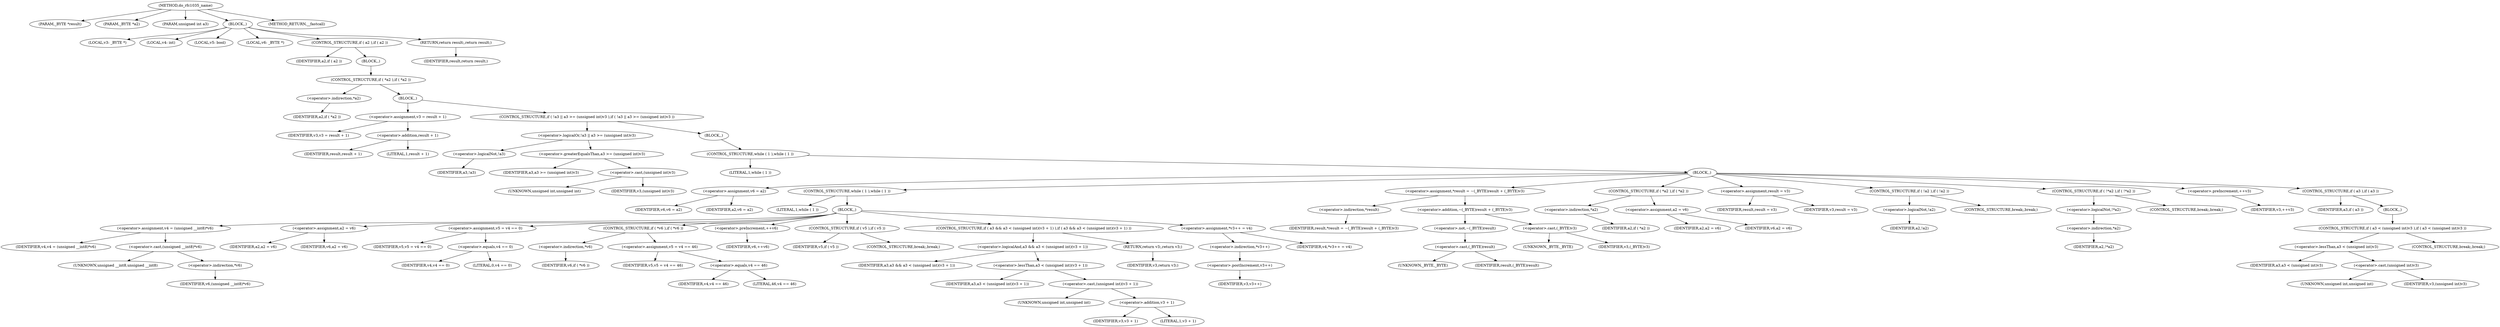 digraph do_rfc1035_name {  
"1000105" [label = "(METHOD,do_rfc1035_name)" ]
"1000106" [label = "(PARAM,_BYTE *result)" ]
"1000107" [label = "(PARAM,_BYTE *a2)" ]
"1000108" [label = "(PARAM,unsigned int a3)" ]
"1000109" [label = "(BLOCK,,)" ]
"1000110" [label = "(LOCAL,v3: _BYTE *)" ]
"1000111" [label = "(LOCAL,v4: int)" ]
"1000112" [label = "(LOCAL,v5: bool)" ]
"1000113" [label = "(LOCAL,v6: _BYTE *)" ]
"1000114" [label = "(CONTROL_STRUCTURE,if ( a2 ),if ( a2 ))" ]
"1000115" [label = "(IDENTIFIER,a2,if ( a2 ))" ]
"1000116" [label = "(BLOCK,,)" ]
"1000117" [label = "(CONTROL_STRUCTURE,if ( *a2 ),if ( *a2 ))" ]
"1000118" [label = "(<operator>.indirection,*a2)" ]
"1000119" [label = "(IDENTIFIER,a2,if ( *a2 ))" ]
"1000120" [label = "(BLOCK,,)" ]
"1000121" [label = "(<operator>.assignment,v3 = result + 1)" ]
"1000122" [label = "(IDENTIFIER,v3,v3 = result + 1)" ]
"1000123" [label = "(<operator>.addition,result + 1)" ]
"1000124" [label = "(IDENTIFIER,result,result + 1)" ]
"1000125" [label = "(LITERAL,1,result + 1)" ]
"1000126" [label = "(CONTROL_STRUCTURE,if ( !a3 || a3 >= (unsigned int)v3 ),if ( !a3 || a3 >= (unsigned int)v3 ))" ]
"1000127" [label = "(<operator>.logicalOr,!a3 || a3 >= (unsigned int)v3)" ]
"1000128" [label = "(<operator>.logicalNot,!a3)" ]
"1000129" [label = "(IDENTIFIER,a3,!a3)" ]
"1000130" [label = "(<operator>.greaterEqualsThan,a3 >= (unsigned int)v3)" ]
"1000131" [label = "(IDENTIFIER,a3,a3 >= (unsigned int)v3)" ]
"1000132" [label = "(<operator>.cast,(unsigned int)v3)" ]
"1000133" [label = "(UNKNOWN,unsigned int,unsigned int)" ]
"1000134" [label = "(IDENTIFIER,v3,(unsigned int)v3)" ]
"1000135" [label = "(BLOCK,,)" ]
"1000136" [label = "(CONTROL_STRUCTURE,while ( 1 ),while ( 1 ))" ]
"1000137" [label = "(LITERAL,1,while ( 1 ))" ]
"1000138" [label = "(BLOCK,,)" ]
"1000139" [label = "(<operator>.assignment,v6 = a2)" ]
"1000140" [label = "(IDENTIFIER,v6,v6 = a2)" ]
"1000141" [label = "(IDENTIFIER,a2,v6 = a2)" ]
"1000142" [label = "(CONTROL_STRUCTURE,while ( 1 ),while ( 1 ))" ]
"1000143" [label = "(LITERAL,1,while ( 1 ))" ]
"1000144" [label = "(BLOCK,,)" ]
"1000145" [label = "(<operator>.assignment,v4 = (unsigned __int8)*v6)" ]
"1000146" [label = "(IDENTIFIER,v4,v4 = (unsigned __int8)*v6)" ]
"1000147" [label = "(<operator>.cast,(unsigned __int8)*v6)" ]
"1000148" [label = "(UNKNOWN,unsigned __int8,unsigned __int8)" ]
"1000149" [label = "(<operator>.indirection,*v6)" ]
"1000150" [label = "(IDENTIFIER,v6,(unsigned __int8)*v6)" ]
"1000151" [label = "(<operator>.assignment,a2 = v6)" ]
"1000152" [label = "(IDENTIFIER,a2,a2 = v6)" ]
"1000153" [label = "(IDENTIFIER,v6,a2 = v6)" ]
"1000154" [label = "(<operator>.assignment,v5 = v4 == 0)" ]
"1000155" [label = "(IDENTIFIER,v5,v5 = v4 == 0)" ]
"1000156" [label = "(<operator>.equals,v4 == 0)" ]
"1000157" [label = "(IDENTIFIER,v4,v4 == 0)" ]
"1000158" [label = "(LITERAL,0,v4 == 0)" ]
"1000159" [label = "(CONTROL_STRUCTURE,if ( *v6 ),if ( *v6 ))" ]
"1000160" [label = "(<operator>.indirection,*v6)" ]
"1000161" [label = "(IDENTIFIER,v6,if ( *v6 ))" ]
"1000162" [label = "(<operator>.assignment,v5 = v4 == 46)" ]
"1000163" [label = "(IDENTIFIER,v5,v5 = v4 == 46)" ]
"1000164" [label = "(<operator>.equals,v4 == 46)" ]
"1000165" [label = "(IDENTIFIER,v4,v4 == 46)" ]
"1000166" [label = "(LITERAL,46,v4 == 46)" ]
"1000167" [label = "(<operator>.preIncrement,++v6)" ]
"1000168" [label = "(IDENTIFIER,v6,++v6)" ]
"1000169" [label = "(CONTROL_STRUCTURE,if ( v5 ),if ( v5 ))" ]
"1000170" [label = "(IDENTIFIER,v5,if ( v5 ))" ]
"1000171" [label = "(CONTROL_STRUCTURE,break;,break;)" ]
"1000172" [label = "(CONTROL_STRUCTURE,if ( a3 && a3 < (unsigned int)(v3 + 1) ),if ( a3 && a3 < (unsigned int)(v3 + 1) ))" ]
"1000173" [label = "(<operator>.logicalAnd,a3 && a3 < (unsigned int)(v3 + 1))" ]
"1000174" [label = "(IDENTIFIER,a3,a3 && a3 < (unsigned int)(v3 + 1))" ]
"1000175" [label = "(<operator>.lessThan,a3 < (unsigned int)(v3 + 1))" ]
"1000176" [label = "(IDENTIFIER,a3,a3 < (unsigned int)(v3 + 1))" ]
"1000177" [label = "(<operator>.cast,(unsigned int)(v3 + 1))" ]
"1000178" [label = "(UNKNOWN,unsigned int,unsigned int)" ]
"1000179" [label = "(<operator>.addition,v3 + 1)" ]
"1000180" [label = "(IDENTIFIER,v3,v3 + 1)" ]
"1000181" [label = "(LITERAL,1,v3 + 1)" ]
"1000182" [label = "(RETURN,return v3;,return v3;)" ]
"1000183" [label = "(IDENTIFIER,v3,return v3;)" ]
"1000184" [label = "(<operator>.assignment,*v3++ = v4)" ]
"1000185" [label = "(<operator>.indirection,*v3++)" ]
"1000186" [label = "(<operator>.postIncrement,v3++)" ]
"1000187" [label = "(IDENTIFIER,v3,v3++)" ]
"1000188" [label = "(IDENTIFIER,v4,*v3++ = v4)" ]
"1000189" [label = "(<operator>.assignment,*result = ~(_BYTE)result + (_BYTE)v3)" ]
"1000190" [label = "(<operator>.indirection,*result)" ]
"1000191" [label = "(IDENTIFIER,result,*result = ~(_BYTE)result + (_BYTE)v3)" ]
"1000192" [label = "(<operator>.addition,~(_BYTE)result + (_BYTE)v3)" ]
"1000193" [label = "(<operator>.not,~(_BYTE)result)" ]
"1000194" [label = "(<operator>.cast,(_BYTE)result)" ]
"1000195" [label = "(UNKNOWN,_BYTE,_BYTE)" ]
"1000196" [label = "(IDENTIFIER,result,(_BYTE)result)" ]
"1000197" [label = "(<operator>.cast,(_BYTE)v3)" ]
"1000198" [label = "(UNKNOWN,_BYTE,_BYTE)" ]
"1000199" [label = "(IDENTIFIER,v3,(_BYTE)v3)" ]
"1000200" [label = "(CONTROL_STRUCTURE,if ( *a2 ),if ( *a2 ))" ]
"1000201" [label = "(<operator>.indirection,*a2)" ]
"1000202" [label = "(IDENTIFIER,a2,if ( *a2 ))" ]
"1000203" [label = "(<operator>.assignment,a2 = v6)" ]
"1000204" [label = "(IDENTIFIER,a2,a2 = v6)" ]
"1000205" [label = "(IDENTIFIER,v6,a2 = v6)" ]
"1000206" [label = "(<operator>.assignment,result = v3)" ]
"1000207" [label = "(IDENTIFIER,result,result = v3)" ]
"1000208" [label = "(IDENTIFIER,v3,result = v3)" ]
"1000209" [label = "(CONTROL_STRUCTURE,if ( !a2 ),if ( !a2 ))" ]
"1000210" [label = "(<operator>.logicalNot,!a2)" ]
"1000211" [label = "(IDENTIFIER,a2,!a2)" ]
"1000212" [label = "(CONTROL_STRUCTURE,break;,break;)" ]
"1000213" [label = "(CONTROL_STRUCTURE,if ( !*a2 ),if ( !*a2 ))" ]
"1000214" [label = "(<operator>.logicalNot,!*a2)" ]
"1000215" [label = "(<operator>.indirection,*a2)" ]
"1000216" [label = "(IDENTIFIER,a2,!*a2)" ]
"1000217" [label = "(CONTROL_STRUCTURE,break;,break;)" ]
"1000218" [label = "(<operator>.preIncrement,++v3)" ]
"1000219" [label = "(IDENTIFIER,v3,++v3)" ]
"1000220" [label = "(CONTROL_STRUCTURE,if ( a3 ),if ( a3 ))" ]
"1000221" [label = "(IDENTIFIER,a3,if ( a3 ))" ]
"1000222" [label = "(BLOCK,,)" ]
"1000223" [label = "(CONTROL_STRUCTURE,if ( a3 < (unsigned int)v3 ),if ( a3 < (unsigned int)v3 ))" ]
"1000224" [label = "(<operator>.lessThan,a3 < (unsigned int)v3)" ]
"1000225" [label = "(IDENTIFIER,a3,a3 < (unsigned int)v3)" ]
"1000226" [label = "(<operator>.cast,(unsigned int)v3)" ]
"1000227" [label = "(UNKNOWN,unsigned int,unsigned int)" ]
"1000228" [label = "(IDENTIFIER,v3,(unsigned int)v3)" ]
"1000229" [label = "(CONTROL_STRUCTURE,break;,break;)" ]
"1000230" [label = "(RETURN,return result;,return result;)" ]
"1000231" [label = "(IDENTIFIER,result,return result;)" ]
"1000232" [label = "(METHOD_RETURN,__fastcall)" ]
  "1000105" -> "1000106" 
  "1000105" -> "1000107" 
  "1000105" -> "1000108" 
  "1000105" -> "1000109" 
  "1000105" -> "1000232" 
  "1000109" -> "1000110" 
  "1000109" -> "1000111" 
  "1000109" -> "1000112" 
  "1000109" -> "1000113" 
  "1000109" -> "1000114" 
  "1000109" -> "1000230" 
  "1000114" -> "1000115" 
  "1000114" -> "1000116" 
  "1000116" -> "1000117" 
  "1000117" -> "1000118" 
  "1000117" -> "1000120" 
  "1000118" -> "1000119" 
  "1000120" -> "1000121" 
  "1000120" -> "1000126" 
  "1000121" -> "1000122" 
  "1000121" -> "1000123" 
  "1000123" -> "1000124" 
  "1000123" -> "1000125" 
  "1000126" -> "1000127" 
  "1000126" -> "1000135" 
  "1000127" -> "1000128" 
  "1000127" -> "1000130" 
  "1000128" -> "1000129" 
  "1000130" -> "1000131" 
  "1000130" -> "1000132" 
  "1000132" -> "1000133" 
  "1000132" -> "1000134" 
  "1000135" -> "1000136" 
  "1000136" -> "1000137" 
  "1000136" -> "1000138" 
  "1000138" -> "1000139" 
  "1000138" -> "1000142" 
  "1000138" -> "1000189" 
  "1000138" -> "1000200" 
  "1000138" -> "1000206" 
  "1000138" -> "1000209" 
  "1000138" -> "1000213" 
  "1000138" -> "1000218" 
  "1000138" -> "1000220" 
  "1000139" -> "1000140" 
  "1000139" -> "1000141" 
  "1000142" -> "1000143" 
  "1000142" -> "1000144" 
  "1000144" -> "1000145" 
  "1000144" -> "1000151" 
  "1000144" -> "1000154" 
  "1000144" -> "1000159" 
  "1000144" -> "1000167" 
  "1000144" -> "1000169" 
  "1000144" -> "1000172" 
  "1000144" -> "1000184" 
  "1000145" -> "1000146" 
  "1000145" -> "1000147" 
  "1000147" -> "1000148" 
  "1000147" -> "1000149" 
  "1000149" -> "1000150" 
  "1000151" -> "1000152" 
  "1000151" -> "1000153" 
  "1000154" -> "1000155" 
  "1000154" -> "1000156" 
  "1000156" -> "1000157" 
  "1000156" -> "1000158" 
  "1000159" -> "1000160" 
  "1000159" -> "1000162" 
  "1000160" -> "1000161" 
  "1000162" -> "1000163" 
  "1000162" -> "1000164" 
  "1000164" -> "1000165" 
  "1000164" -> "1000166" 
  "1000167" -> "1000168" 
  "1000169" -> "1000170" 
  "1000169" -> "1000171" 
  "1000172" -> "1000173" 
  "1000172" -> "1000182" 
  "1000173" -> "1000174" 
  "1000173" -> "1000175" 
  "1000175" -> "1000176" 
  "1000175" -> "1000177" 
  "1000177" -> "1000178" 
  "1000177" -> "1000179" 
  "1000179" -> "1000180" 
  "1000179" -> "1000181" 
  "1000182" -> "1000183" 
  "1000184" -> "1000185" 
  "1000184" -> "1000188" 
  "1000185" -> "1000186" 
  "1000186" -> "1000187" 
  "1000189" -> "1000190" 
  "1000189" -> "1000192" 
  "1000190" -> "1000191" 
  "1000192" -> "1000193" 
  "1000192" -> "1000197" 
  "1000193" -> "1000194" 
  "1000194" -> "1000195" 
  "1000194" -> "1000196" 
  "1000197" -> "1000198" 
  "1000197" -> "1000199" 
  "1000200" -> "1000201" 
  "1000200" -> "1000203" 
  "1000201" -> "1000202" 
  "1000203" -> "1000204" 
  "1000203" -> "1000205" 
  "1000206" -> "1000207" 
  "1000206" -> "1000208" 
  "1000209" -> "1000210" 
  "1000209" -> "1000212" 
  "1000210" -> "1000211" 
  "1000213" -> "1000214" 
  "1000213" -> "1000217" 
  "1000214" -> "1000215" 
  "1000215" -> "1000216" 
  "1000218" -> "1000219" 
  "1000220" -> "1000221" 
  "1000220" -> "1000222" 
  "1000222" -> "1000223" 
  "1000223" -> "1000224" 
  "1000223" -> "1000229" 
  "1000224" -> "1000225" 
  "1000224" -> "1000226" 
  "1000226" -> "1000227" 
  "1000226" -> "1000228" 
  "1000230" -> "1000231" 
}
